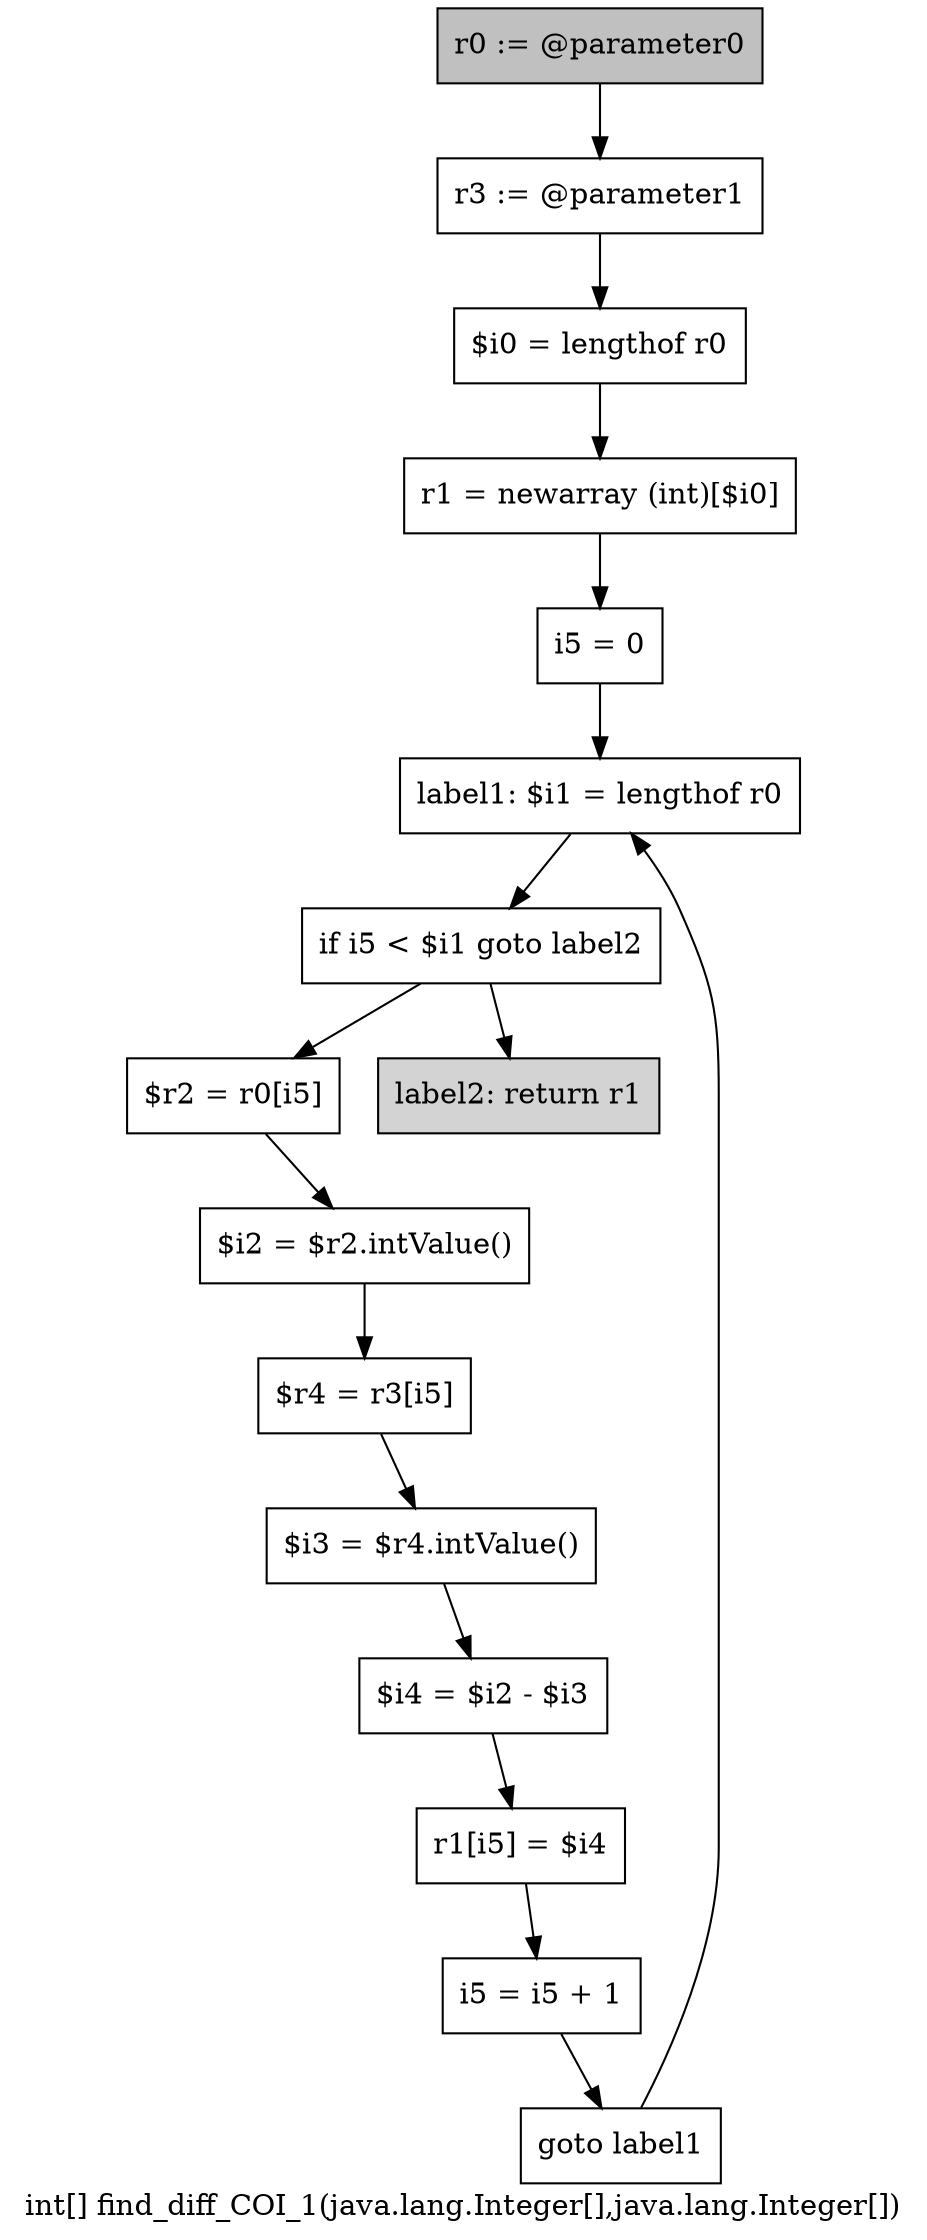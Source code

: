digraph "int[] find_diff_COI_1(java.lang.Integer[],java.lang.Integer[])" {
    label="int[] find_diff_COI_1(java.lang.Integer[],java.lang.Integer[])";
    node [shape=box];
    "0" [style=filled,fillcolor=gray,label="r0 := @parameter0",];
    "1" [label="r3 := @parameter1",];
    "0"->"1";
    "2" [label="$i0 = lengthof r0",];
    "1"->"2";
    "3" [label="r1 = newarray (int)[$i0]",];
    "2"->"3";
    "4" [label="i5 = 0",];
    "3"->"4";
    "5" [label="label1: $i1 = lengthof r0",];
    "4"->"5";
    "6" [label="if i5 < $i1 goto label2",];
    "5"->"6";
    "7" [label="$r2 = r0[i5]",];
    "6"->"7";
    "15" [style=filled,fillcolor=lightgray,label="label2: return r1",];
    "6"->"15";
    "8" [label="$i2 = $r2.intValue()",];
    "7"->"8";
    "9" [label="$r4 = r3[i5]",];
    "8"->"9";
    "10" [label="$i3 = $r4.intValue()",];
    "9"->"10";
    "11" [label="$i4 = $i2 - $i3",];
    "10"->"11";
    "12" [label="r1[i5] = $i4",];
    "11"->"12";
    "13" [label="i5 = i5 + 1",];
    "12"->"13";
    "14" [label="goto label1",];
    "13"->"14";
    "14"->"5";
}

